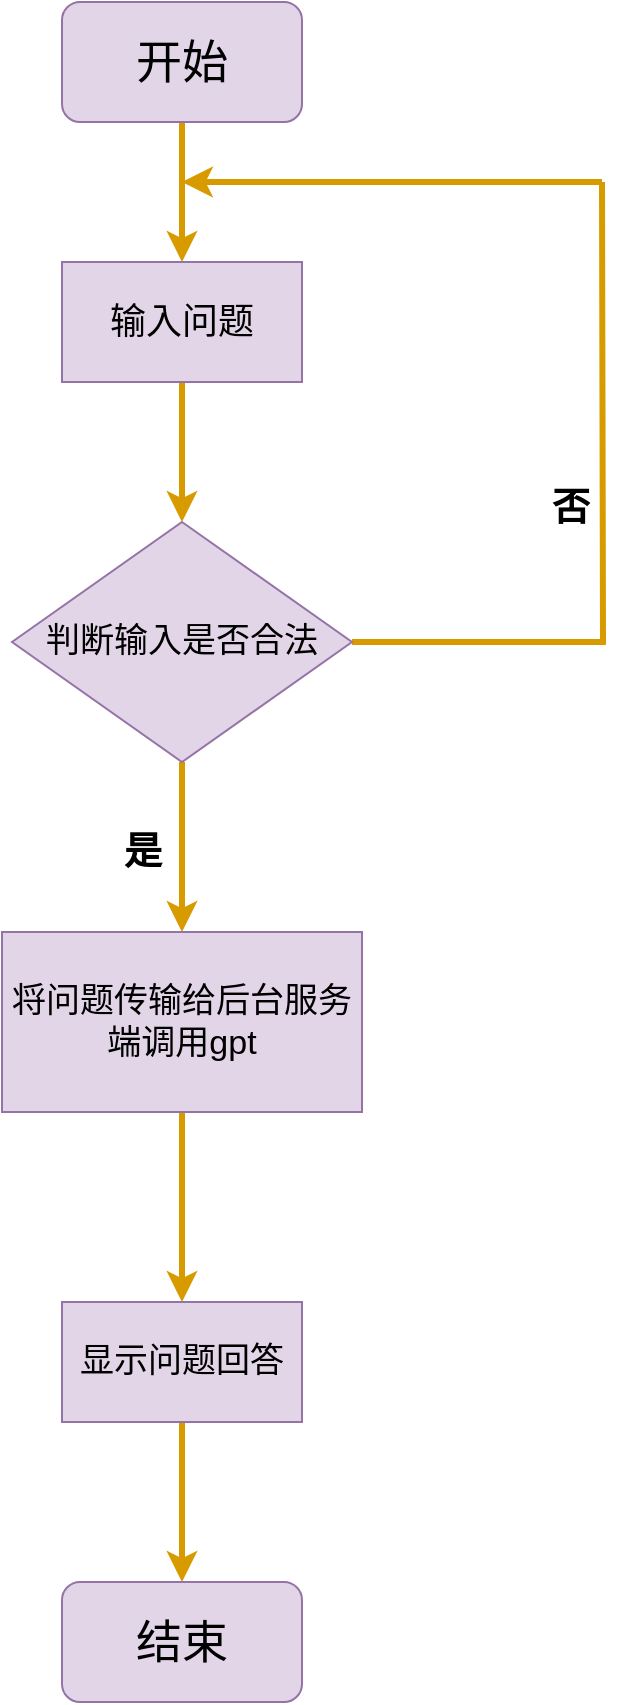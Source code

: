 <mxfile version="21.2.9" type="github">
  <diagram name="第 1 页" id="b-4SablwDGvRXA5_7PpD">
    <mxGraphModel dx="841" dy="748" grid="1" gridSize="10" guides="1" tooltips="1" connect="1" arrows="1" fold="1" page="1" pageScale="1" pageWidth="827" pageHeight="1169" math="0" shadow="0">
      <root>
        <mxCell id="0" />
        <mxCell id="1" parent="0" />
        <mxCell id="gvY5RVnjeA2nC235jRbj-9" value="" style="edgeStyle=none;shape=connector;rounded=0;orthogonalLoop=1;jettySize=auto;html=1;labelBackgroundColor=default;strokeColor=#d79b00;strokeWidth=3;fontFamily=Times New Roman;fontSize=12;fontColor=default;endArrow=classic;fillColor=#ffe6cc;" edge="1" parent="1" source="gvY5RVnjeA2nC235jRbj-1" target="gvY5RVnjeA2nC235jRbj-8">
          <mxGeometry relative="1" as="geometry" />
        </mxCell>
        <mxCell id="gvY5RVnjeA2nC235jRbj-14" style="edgeStyle=orthogonalEdgeStyle;shape=connector;rounded=0;orthogonalLoop=1;jettySize=auto;html=1;exitX=1;exitY=0.5;exitDx=0;exitDy=0;labelBackgroundColor=default;strokeColor=#d79b00;strokeWidth=3;fontFamily=Times New Roman;fontSize=12;fontColor=default;endArrow=none;fillColor=#ffe6cc;endFill=0;" edge="1" parent="1" source="gvY5RVnjeA2nC235jRbj-1">
          <mxGeometry relative="1" as="geometry">
            <mxPoint x="450" y="190" as="targetPoint" />
          </mxGeometry>
        </mxCell>
        <mxCell id="gvY5RVnjeA2nC235jRbj-1" value="判断输入是否合法" style="rhombus;whiteSpace=wrap;html=1;fillColor=#e1d5e7;strokeColor=#9673a6;fontSize=17;" vertex="1" parent="1">
          <mxGeometry x="155" y="360" width="170" height="120" as="geometry" />
        </mxCell>
        <mxCell id="gvY5RVnjeA2nC235jRbj-4" style="rounded=0;orthogonalLoop=1;jettySize=auto;html=1;exitX=0.5;exitY=1;exitDx=0;exitDy=0;entryX=0.5;entryY=0;entryDx=0;entryDy=0;fontFamily=Times New Roman;fontSize=12;fontColor=default;fillColor=#ffe6cc;strokeColor=#d79b00;strokeWidth=3;" edge="1" parent="1" source="gvY5RVnjeA2nC235jRbj-2" target="gvY5RVnjeA2nC235jRbj-3">
          <mxGeometry relative="1" as="geometry" />
        </mxCell>
        <mxCell id="gvY5RVnjeA2nC235jRbj-2" value="开始" style="rounded=1;whiteSpace=wrap;html=1;fillColor=#e1d5e7;strokeColor=#9673a6;fontFamily=Times New Roman;fontSize=23;fontStyle=0" vertex="1" parent="1">
          <mxGeometry x="180" y="100" width="120" height="60" as="geometry" />
        </mxCell>
        <mxCell id="gvY5RVnjeA2nC235jRbj-7" style="edgeStyle=none;shape=connector;rounded=0;orthogonalLoop=1;jettySize=auto;html=1;exitX=0.5;exitY=1;exitDx=0;exitDy=0;entryX=0.5;entryY=0;entryDx=0;entryDy=0;labelBackgroundColor=default;strokeColor=#d79b00;strokeWidth=3;fontFamily=Times New Roman;fontSize=12;fontColor=default;endArrow=classic;fillColor=#ffe6cc;" edge="1" parent="1" source="gvY5RVnjeA2nC235jRbj-3" target="gvY5RVnjeA2nC235jRbj-1">
          <mxGeometry relative="1" as="geometry" />
        </mxCell>
        <mxCell id="gvY5RVnjeA2nC235jRbj-3" value="输入问题" style="rounded=0;whiteSpace=wrap;html=1;strokeColor=#9673a6;fontFamily=Times New Roman;fontSize=18;fontColor=default;fillColor=#e1d5e7;" vertex="1" parent="1">
          <mxGeometry x="180" y="230" width="120" height="60" as="geometry" />
        </mxCell>
        <mxCell id="gvY5RVnjeA2nC235jRbj-18" value="" style="edgeStyle=none;shape=connector;rounded=0;orthogonalLoop=1;jettySize=auto;html=1;labelBackgroundColor=default;strokeColor=#d79b00;strokeWidth=3;fontFamily=Times New Roman;fontSize=12;fontColor=default;endArrow=classic;fillColor=#ffe6cc;entryX=0.5;entryY=0;entryDx=0;entryDy=0;" edge="1" parent="1" source="gvY5RVnjeA2nC235jRbj-8" target="gvY5RVnjeA2nC235jRbj-19">
          <mxGeometry relative="1" as="geometry">
            <mxPoint x="240" y="720" as="targetPoint" />
          </mxGeometry>
        </mxCell>
        <mxCell id="gvY5RVnjeA2nC235jRbj-8" value="将问题传输给后台服务端调用gpt" style="whiteSpace=wrap;html=1;fontSize=17;fillColor=#e1d5e7;strokeColor=#9673a6;" vertex="1" parent="1">
          <mxGeometry x="150" y="565" width="180" height="90" as="geometry" />
        </mxCell>
        <mxCell id="gvY5RVnjeA2nC235jRbj-10" value="是" style="text;html=1;align=center;verticalAlign=middle;resizable=0;points=[];autosize=1;strokeColor=none;fillColor=none;fontSize=19;fontFamily=Times New Roman;fontColor=default;fontStyle=1" vertex="1" parent="1">
          <mxGeometry x="200" y="505" width="40" height="40" as="geometry" />
        </mxCell>
        <mxCell id="gvY5RVnjeA2nC235jRbj-15" value="" style="endArrow=classic;html=1;rounded=0;labelBackgroundColor=default;strokeColor=#d79b00;strokeWidth=3;fontFamily=Times New Roman;fontSize=12;fontColor=default;fillColor=#ffe6cc;shape=connector;" edge="1" parent="1">
          <mxGeometry width="50" height="50" relative="1" as="geometry">
            <mxPoint x="450" y="190" as="sourcePoint" />
            <mxPoint x="240" y="190" as="targetPoint" />
          </mxGeometry>
        </mxCell>
        <mxCell id="gvY5RVnjeA2nC235jRbj-16" value="否" style="text;html=1;align=center;verticalAlign=middle;resizable=0;points=[];autosize=1;strokeColor=none;fillColor=none;fontSize=19;fontFamily=Times New Roman;fontColor=default;strokeWidth=3;fontStyle=1" vertex="1" parent="1">
          <mxGeometry x="414" y="333" width="40" height="40" as="geometry" />
        </mxCell>
        <mxCell id="gvY5RVnjeA2nC235jRbj-25" value="" style="edgeStyle=none;shape=connector;rounded=0;orthogonalLoop=1;jettySize=auto;html=1;labelBackgroundColor=default;strokeColor=#d79b00;strokeWidth=3;fontFamily=Times New Roman;fontSize=12;fontColor=default;endArrow=classic;fillColor=#ffe6cc;" edge="1" parent="1" source="gvY5RVnjeA2nC235jRbj-19" target="gvY5RVnjeA2nC235jRbj-24">
          <mxGeometry relative="1" as="geometry" />
        </mxCell>
        <mxCell id="gvY5RVnjeA2nC235jRbj-19" value="显示问题回答" style="whiteSpace=wrap;html=1;fontSize=17;fillColor=#e1d5e7;strokeColor=#9673a6;" vertex="1" parent="1">
          <mxGeometry x="180" y="750" width="120" height="60" as="geometry" />
        </mxCell>
        <mxCell id="gvY5RVnjeA2nC235jRbj-24" value="结束" style="rounded=1;whiteSpace=wrap;html=1;fontSize=23;fillColor=#e1d5e7;strokeColor=#9673a6;" vertex="1" parent="1">
          <mxGeometry x="180" y="890" width="120" height="60" as="geometry" />
        </mxCell>
      </root>
    </mxGraphModel>
  </diagram>
</mxfile>

